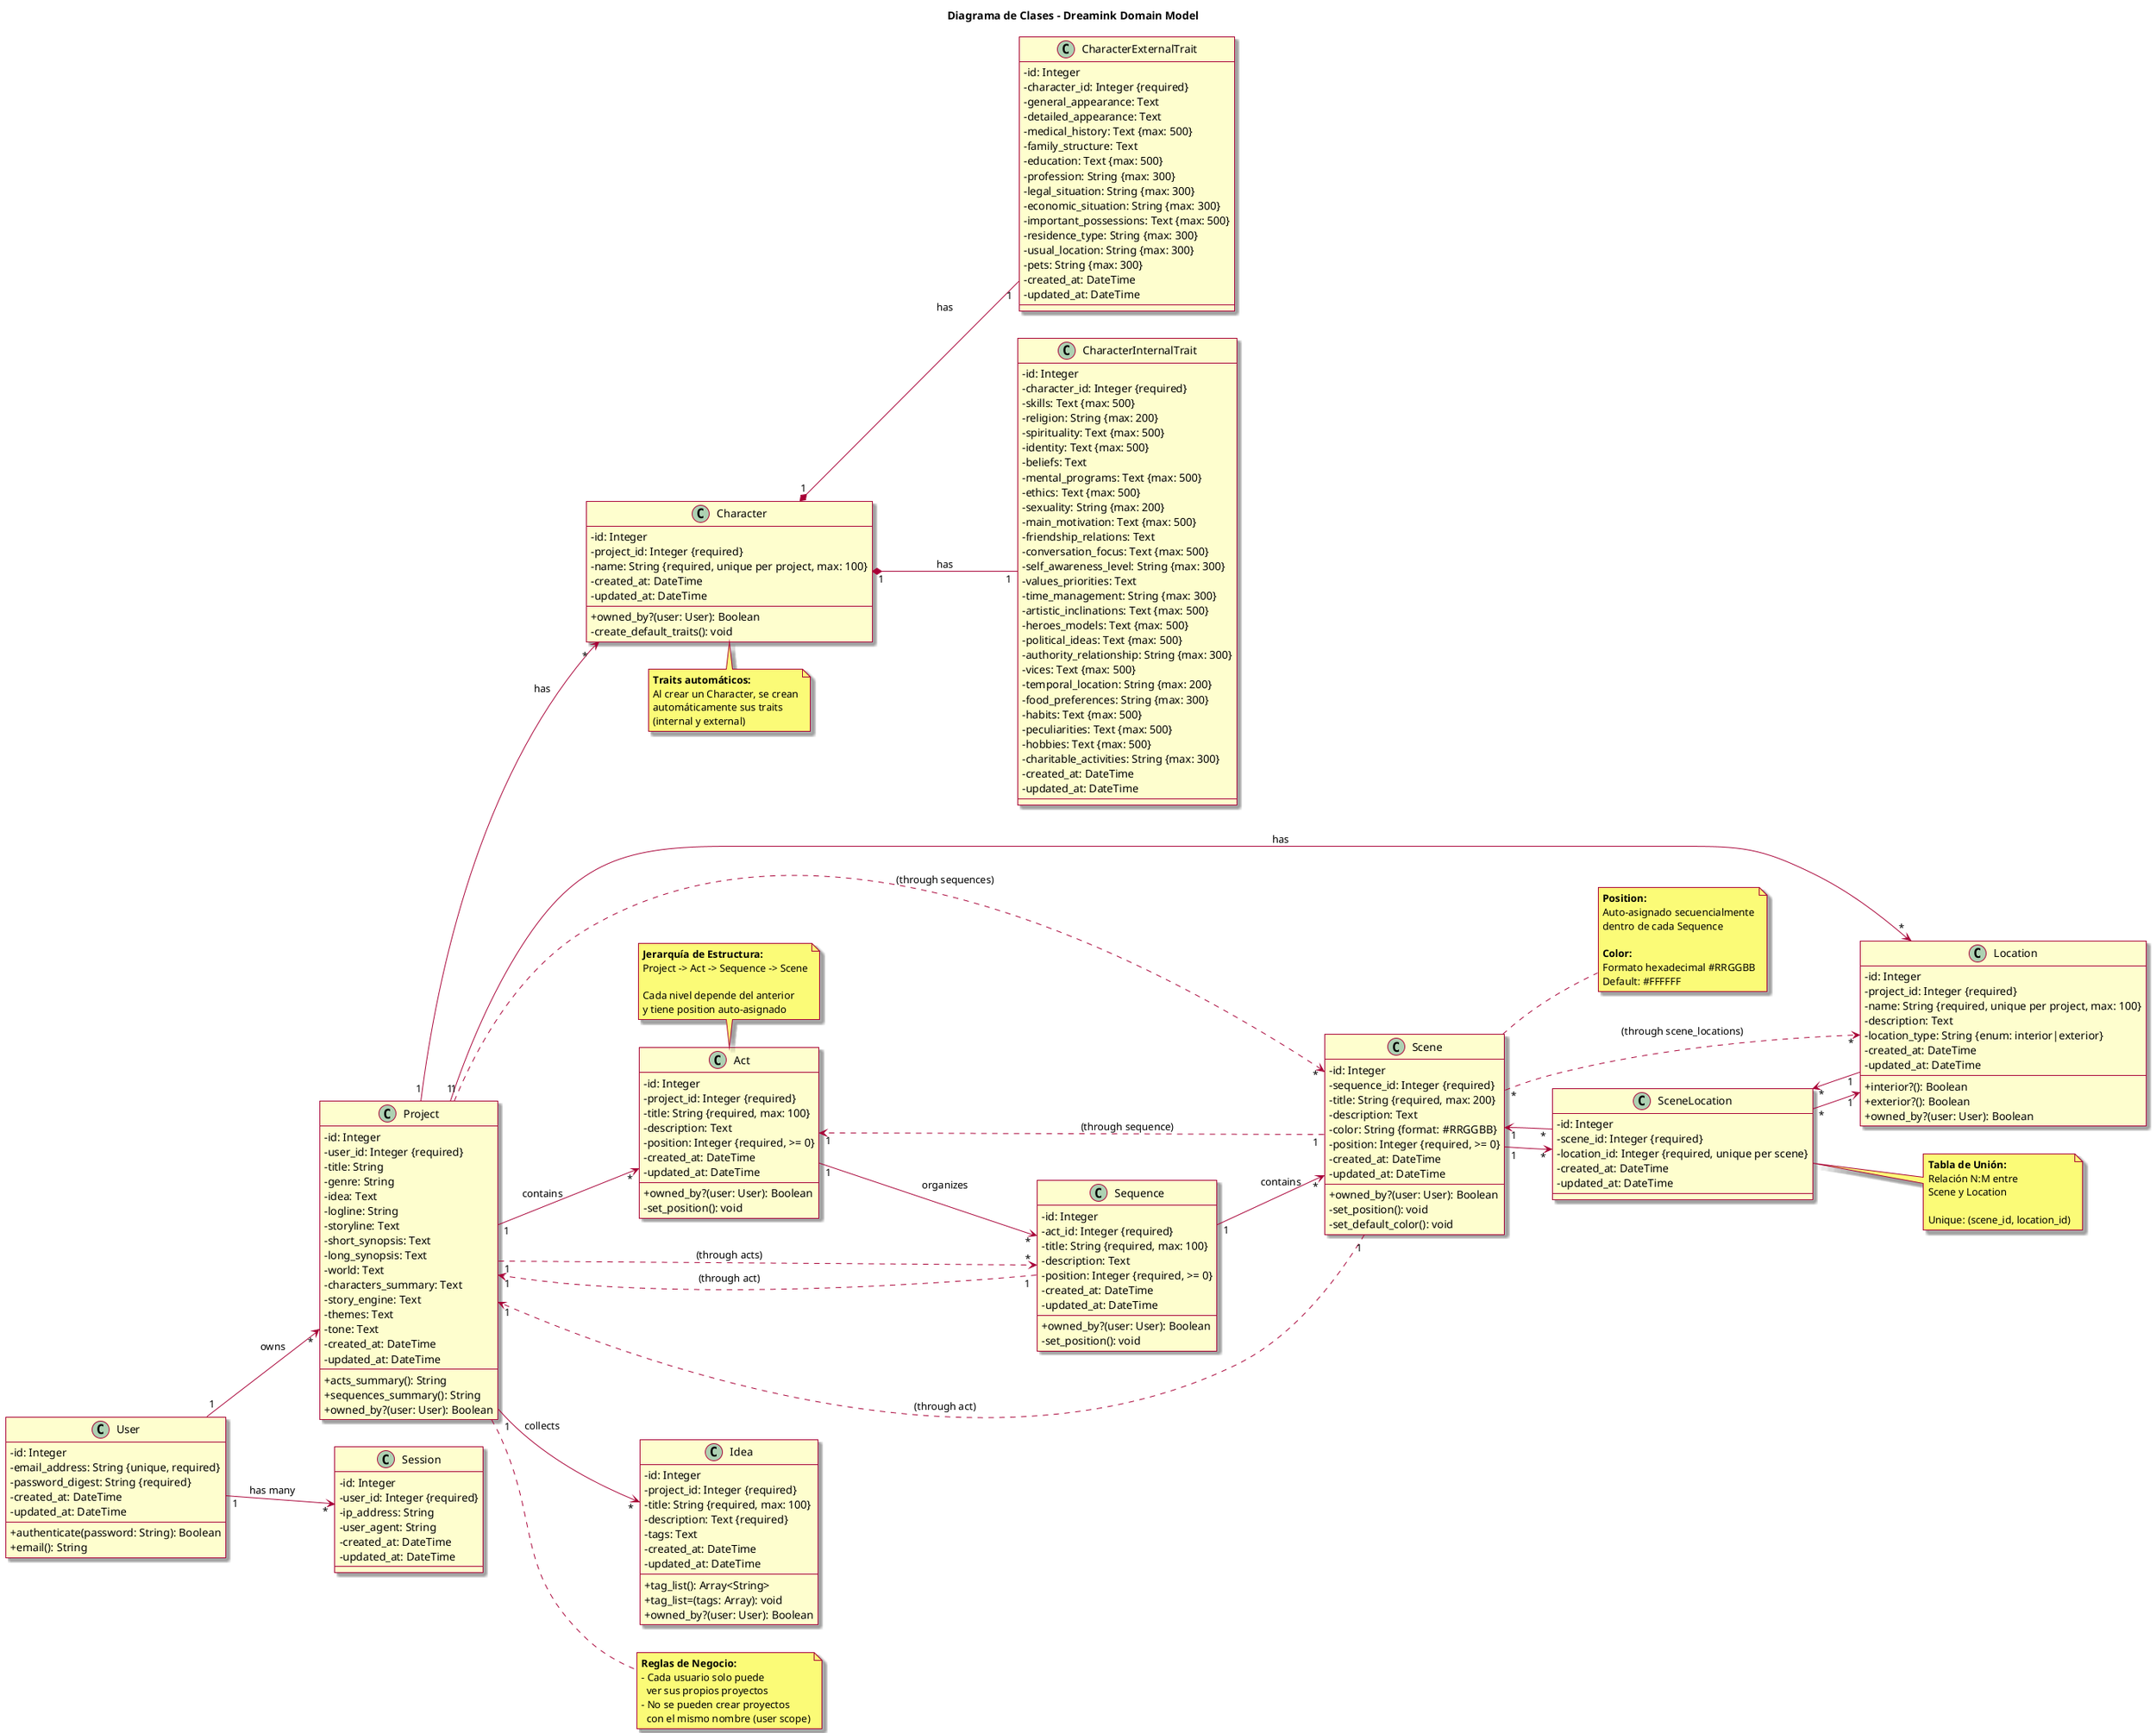 @startuml DiagramaClases_Dreamink
title Diagrama de Clases - Dreamink Domain Model
skin rose

' ===== CONFIGURACIÓN =====
skinparam classAttributeIconSize 0
left to right direction

' ===== CLASE USER =====
class User {
  - id: Integer
  - email_address: String {unique, required}
  - password_digest: String {required}
  - created_at: DateTime
  - updated_at: DateTime
  __
  + authenticate(password: String): Boolean
  + email(): String
}

' ===== CLASE SESSION =====
class Session {
  - id: Integer
  - user_id: Integer {required}
  - ip_address: String
  - user_agent: String
  - created_at: DateTime
  - updated_at: DateTime
}

' ===== CLASE PROJECT =====
class Project {
  - id: Integer
  - user_id: Integer {required}
  - title: String
  - genre: String
  - idea: Text
  - logline: String
  - storyline: Text
  - short_synopsis: Text
  - long_synopsis: Text
  - world: Text
  - characters_summary: Text
  - story_engine: Text
  - themes: Text
  - tone: Text
  - created_at: DateTime
  - updated_at: DateTime
  __
  + acts_summary(): String
  + sequences_summary(): String
  + owned_by?(user: User): Boolean
}

' ===== CLASE ACT =====
class Act {
  - id: Integer
  - project_id: Integer {required}
  - title: String {required, max: 100}
  - description: Text
  - position: Integer {required, >= 0}
  - created_at: DateTime
  - updated_at: DateTime
  __
  + owned_by?(user: User): Boolean
  - set_position(): void
}

' ===== CLASE SEQUENCE =====
class Sequence {
  - id: Integer
  - act_id: Integer {required}
  - title: String {required, max: 100}
  - description: Text
  - position: Integer {required, >= 0}
  - created_at: DateTime
  - updated_at: DateTime
  __
  + owned_by?(user: User): Boolean
  - set_position(): void
}

' ===== CLASE SCENE =====
class Scene {
  - id: Integer
  - sequence_id: Integer {required}
  - title: String {required, max: 200}
  - description: Text
  - color: String {format: #RRGGBB}
  - position: Integer {required, >= 0}
  - created_at: DateTime
  - updated_at: DateTime
  __
  + owned_by?(user: User): Boolean
  - set_position(): void
  - set_default_color(): void
}

' ===== CLASE CHARACTER =====
class Character {
  - id: Integer
  - project_id: Integer {required}
  - name: String {required, unique per project, max: 100}
  - created_at: DateTime
  - updated_at: DateTime
  __
  + owned_by?(user: User): Boolean
  - create_default_traits(): void
}

' ===== CLASE CHARACTER INTERNAL TRAIT =====
class CharacterInternalTrait {
  - id: Integer
  - character_id: Integer {required}
  - skills: Text {max: 500}
  - religion: String {max: 200}
  - spirituality: Text {max: 500}
  - identity: Text {max: 500}
  - beliefs: Text
  - mental_programs: Text {max: 500}
  - ethics: Text {max: 500}
  - sexuality: String {max: 200}
  - main_motivation: Text {max: 500}
  - friendship_relations: Text
  - conversation_focus: Text {max: 500}
  - self_awareness_level: String {max: 300}
  - values_priorities: Text
  - time_management: String {max: 300}
  - artistic_inclinations: Text {max: 500}
  - heroes_models: Text {max: 500}
  - political_ideas: Text {max: 500}
  - authority_relationship: String {max: 300}
  - vices: Text {max: 500}
  - temporal_location: String {max: 200}
  - food_preferences: String {max: 300}
  - habits: Text {max: 500}
  - peculiarities: Text {max: 500}
  - hobbies: Text {max: 500}
  - charitable_activities: String {max: 300}
  - created_at: DateTime
  - updated_at: DateTime
}

' ===== CLASE CHARACTER EXTERNAL TRAIT =====
class CharacterExternalTrait {
  - id: Integer
  - character_id: Integer {required}
  - general_appearance: Text
  - detailed_appearance: Text
  - medical_history: Text {max: 500}
  - family_structure: Text
  - education: Text {max: 500}
  - profession: String {max: 300}
  - legal_situation: String {max: 300}
  - economic_situation: String {max: 300}
  - important_possessions: Text {max: 500}
  - residence_type: String {max: 300}
  - usual_location: String {max: 300}
  - pets: String {max: 300}
  - created_at: DateTime
  - updated_at: DateTime
}

' ===== CLASE LOCATION =====
class Location {
  - id: Integer
  - project_id: Integer {required}
  - name: String {required, unique per project, max: 100}
  - description: Text
  - location_type: String {enum: interior|exterior}
  - created_at: DateTime
  - updated_at: DateTime
  __
  + interior?(): Boolean
  + exterior?(): Boolean
  + owned_by?(user: User): Boolean
}

' ===== CLASE SCENE LOCATION (Join Table) =====
class SceneLocation {
  - id: Integer
  - scene_id: Integer {required}
  - location_id: Integer {required, unique per scene}
  - created_at: DateTime
  - updated_at: DateTime
}

' ===== CLASE IDEA =====
class Idea {
  - id: Integer
  - project_id: Integer {required}
  - title: String {required, max: 100}
  - description: Text {required}
  - tags: Text
  - created_at: DateTime
  - updated_at: DateTime
  __
  + tag_list(): Array<String>
  + tag_list=(tags: Array): void
  + owned_by?(user: User): Boolean
}

' ===== RELACIONES =====

' User relationships
User "1" --> "*" Session : has many
User "1" --> "*" Project : owns

' Project relationships
Project "1" --> "*" Act : contains
Project "1" --> "*" Character : has
Project "1" --> "*" Location : has
Project "1" --> "*" Idea : collects

' Structural hierarchy
Act "1" --> "*" Sequence : organizes
Sequence "1" --> "*" Scene : contains

' Character composition
Character "1" *-- "1" CharacterInternalTrait : has
Character "1" *-- "1" CharacterExternalTrait : has

' Scene-Location many-to-many
Scene "1" --> "*" SceneLocation
Location "1" --> "*" SceneLocation
SceneLocation "*" --> "1" Scene
SceneLocation "*" --> "1" Location

' Derived relationships (navigable)
Project "1" ..> "*" Sequence : (through acts)
Project "1" ..> "*" Scene : (through sequences)
Scene "*" ..> "*" Location : (through scene_locations)
Scene "1" ..> "1" Act : (through sequence)
Scene "1" ..> "1" Project : (through act)
Sequence "1" ..> "1" Project : (through act)

' ===== NOTAS =====
note right of Project
  **Reglas de Negocio:**
  - Cada usuario solo puede
    ver sus propios proyectos
  - No se pueden crear proyectos
    con el mismo nombre (user scope)
end note

note right of Scene
  **Position:** 
  Auto-asignado secuencialmente
  dentro de cada Sequence
  
  **Color:** 
  Formato hexadecimal #RRGGBB
  Default: #FFFFFF
end note

note bottom of Character
  **Traits automáticos:**
  Al crear un Character, se crean
  automáticamente sus traits
  (internal y external)
end note

note right of SceneLocation
  **Tabla de Unión:**
  Relación N:M entre
  Scene y Location
  
  Unique: (scene_id, location_id)
end note

note top of Act
  **Jerarquía de Estructura:**
  Project -> Act -> Sequence -> Scene
  
  Cada nivel depende del anterior
  y tiene position auto-asignado
end note

@enduml
